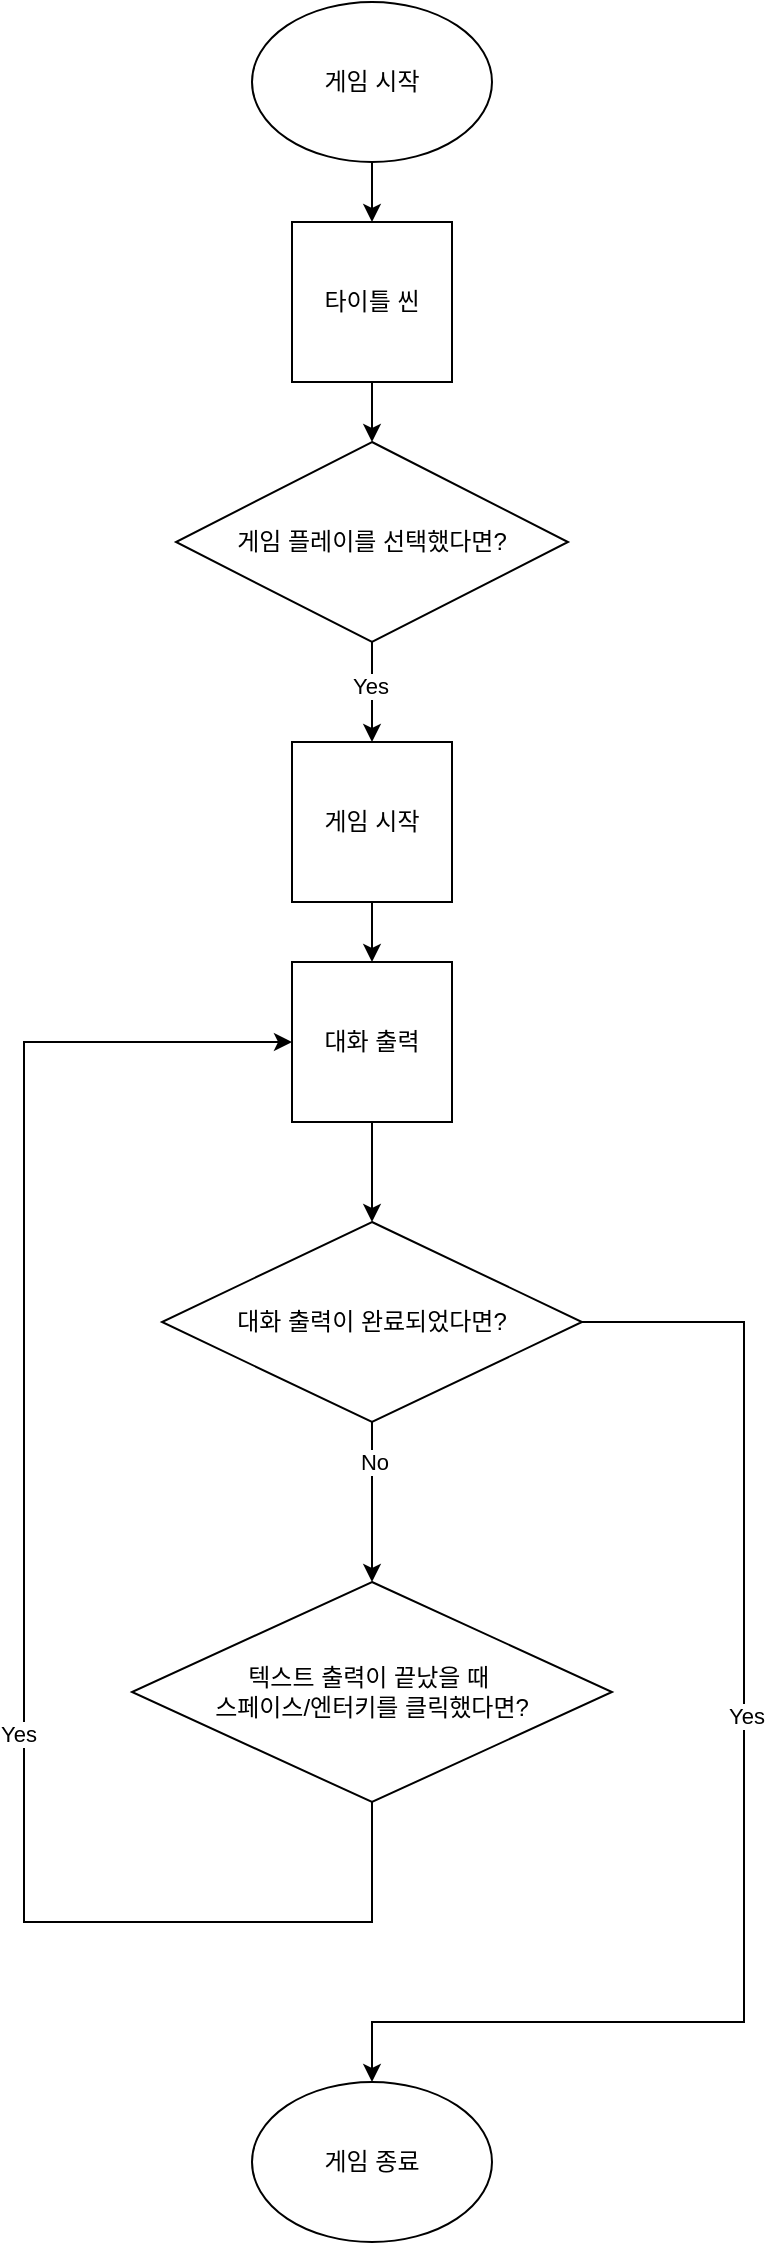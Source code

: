 <mxfile version="24.6.4" type="github">
  <diagram name="페이지-1" id="HVwgaBPTn1TONlx-7drl">
    <mxGraphModel dx="2607" dy="1342" grid="1" gridSize="10" guides="1" tooltips="1" connect="1" arrows="1" fold="1" page="1" pageScale="1" pageWidth="827" pageHeight="1169" math="0" shadow="0">
      <root>
        <mxCell id="0" />
        <mxCell id="1" parent="0" />
        <mxCell id="dlWETCVFvevYXkCvNZtn-6" style="edgeStyle=orthogonalEdgeStyle;rounded=0;orthogonalLoop=1;jettySize=auto;html=1;entryX=0.5;entryY=0;entryDx=0;entryDy=0;" edge="1" parent="1" source="dlWETCVFvevYXkCvNZtn-1" target="dlWETCVFvevYXkCvNZtn-3">
          <mxGeometry relative="1" as="geometry" />
        </mxCell>
        <mxCell id="dlWETCVFvevYXkCvNZtn-1" value="게임 시작" style="ellipse;whiteSpace=wrap;html=1;" vertex="1" parent="1">
          <mxGeometry x="354" y="10" width="120" height="80" as="geometry" />
        </mxCell>
        <mxCell id="dlWETCVFvevYXkCvNZtn-8" style="edgeStyle=orthogonalEdgeStyle;rounded=0;orthogonalLoop=1;jettySize=auto;html=1;exitX=0.5;exitY=1;exitDx=0;exitDy=0;entryX=0.5;entryY=0;entryDx=0;entryDy=0;" edge="1" parent="1" source="dlWETCVFvevYXkCvNZtn-3" target="dlWETCVFvevYXkCvNZtn-7">
          <mxGeometry relative="1" as="geometry">
            <mxPoint x="414" y="250" as="targetPoint" />
          </mxGeometry>
        </mxCell>
        <mxCell id="dlWETCVFvevYXkCvNZtn-3" value="타이틀 씬" style="whiteSpace=wrap;html=1;aspect=fixed;" vertex="1" parent="1">
          <mxGeometry x="374" y="120" width="80" height="80" as="geometry" />
        </mxCell>
        <mxCell id="dlWETCVFvevYXkCvNZtn-36" style="edgeStyle=orthogonalEdgeStyle;rounded=0;orthogonalLoop=1;jettySize=auto;html=1;entryX=0.5;entryY=0;entryDx=0;entryDy=0;" edge="1" parent="1" source="dlWETCVFvevYXkCvNZtn-7" target="dlWETCVFvevYXkCvNZtn-9">
          <mxGeometry relative="1" as="geometry" />
        </mxCell>
        <mxCell id="dlWETCVFvevYXkCvNZtn-37" value="Yes" style="edgeLabel;html=1;align=center;verticalAlign=middle;resizable=0;points=[];" vertex="1" connectable="0" parent="dlWETCVFvevYXkCvNZtn-36">
          <mxGeometry x="-0.14" y="-1" relative="1" as="geometry">
            <mxPoint as="offset" />
          </mxGeometry>
        </mxCell>
        <mxCell id="dlWETCVFvevYXkCvNZtn-7" value="게임 플레이를 선택했다면?" style="rhombus;whiteSpace=wrap;html=1;" vertex="1" parent="1">
          <mxGeometry x="316" y="230" width="196" height="100" as="geometry" />
        </mxCell>
        <mxCell id="dlWETCVFvevYXkCvNZtn-25" style="edgeStyle=orthogonalEdgeStyle;rounded=0;orthogonalLoop=1;jettySize=auto;html=1;exitX=0.5;exitY=1;exitDx=0;exitDy=0;entryX=0.5;entryY=0;entryDx=0;entryDy=0;" edge="1" parent="1" source="dlWETCVFvevYXkCvNZtn-9" target="dlWETCVFvevYXkCvNZtn-21">
          <mxGeometry relative="1" as="geometry" />
        </mxCell>
        <mxCell id="dlWETCVFvevYXkCvNZtn-9" value="게임 시작" style="whiteSpace=wrap;html=1;aspect=fixed;" vertex="1" parent="1">
          <mxGeometry x="374" y="380" width="80" height="80" as="geometry" />
        </mxCell>
        <mxCell id="dlWETCVFvevYXkCvNZtn-17" style="edgeStyle=orthogonalEdgeStyle;rounded=0;orthogonalLoop=1;jettySize=auto;html=1;exitX=0.5;exitY=1;exitDx=0;exitDy=0;entryX=0;entryY=0.5;entryDx=0;entryDy=0;" edge="1" parent="1" source="dlWETCVFvevYXkCvNZtn-12" target="dlWETCVFvevYXkCvNZtn-21">
          <mxGeometry relative="1" as="geometry">
            <mxPoint x="330" y="580" as="targetPoint" />
            <Array as="points">
              <mxPoint x="414" y="970" />
              <mxPoint x="240" y="970" />
              <mxPoint x="240" y="530" />
            </Array>
          </mxGeometry>
        </mxCell>
        <mxCell id="dlWETCVFvevYXkCvNZtn-18" value="Yes" style="edgeLabel;html=1;align=center;verticalAlign=middle;resizable=0;points=[];" vertex="1" connectable="0" parent="dlWETCVFvevYXkCvNZtn-17">
          <mxGeometry x="-0.188" y="3" relative="1" as="geometry">
            <mxPoint as="offset" />
          </mxGeometry>
        </mxCell>
        <mxCell id="dlWETCVFvevYXkCvNZtn-31" style="edgeStyle=orthogonalEdgeStyle;rounded=0;orthogonalLoop=1;jettySize=auto;html=1;exitX=0.5;exitY=1;exitDx=0;exitDy=0;entryX=0.5;entryY=0;entryDx=0;entryDy=0;" edge="1" parent="1" source="dlWETCVFvevYXkCvNZtn-21" target="dlWETCVFvevYXkCvNZtn-27">
          <mxGeometry relative="1" as="geometry" />
        </mxCell>
        <mxCell id="dlWETCVFvevYXkCvNZtn-21" value="대화 출력" style="whiteSpace=wrap;html=1;aspect=fixed;" vertex="1" parent="1">
          <mxGeometry x="374" y="490" width="80" height="80" as="geometry" />
        </mxCell>
        <mxCell id="dlWETCVFvevYXkCvNZtn-32" style="edgeStyle=orthogonalEdgeStyle;rounded=0;orthogonalLoop=1;jettySize=auto;html=1;exitX=0.5;exitY=1;exitDx=0;exitDy=0;entryX=0.5;entryY=0;entryDx=0;entryDy=0;" edge="1" parent="1" source="dlWETCVFvevYXkCvNZtn-27" target="dlWETCVFvevYXkCvNZtn-12">
          <mxGeometry relative="1" as="geometry" />
        </mxCell>
        <mxCell id="dlWETCVFvevYXkCvNZtn-33" value="No" style="edgeLabel;html=1;align=center;verticalAlign=middle;resizable=0;points=[];" vertex="1" connectable="0" parent="dlWETCVFvevYXkCvNZtn-32">
          <mxGeometry x="-0.506" y="1" relative="1" as="geometry">
            <mxPoint as="offset" />
          </mxGeometry>
        </mxCell>
        <mxCell id="dlWETCVFvevYXkCvNZtn-39" style="edgeStyle=orthogonalEdgeStyle;rounded=0;orthogonalLoop=1;jettySize=auto;html=1;entryX=0.5;entryY=0;entryDx=0;entryDy=0;" edge="1" parent="1" source="dlWETCVFvevYXkCvNZtn-27" target="dlWETCVFvevYXkCvNZtn-35">
          <mxGeometry relative="1" as="geometry">
            <Array as="points">
              <mxPoint x="600" y="670" />
              <mxPoint x="600" y="1020" />
              <mxPoint x="414" y="1020" />
            </Array>
          </mxGeometry>
        </mxCell>
        <mxCell id="dlWETCVFvevYXkCvNZtn-40" value="Yes" style="edgeLabel;html=1;align=center;verticalAlign=middle;resizable=0;points=[];" vertex="1" connectable="0" parent="dlWETCVFvevYXkCvNZtn-39">
          <mxGeometry x="-0.142" y="1" relative="1" as="geometry">
            <mxPoint as="offset" />
          </mxGeometry>
        </mxCell>
        <mxCell id="dlWETCVFvevYXkCvNZtn-27" value="대화 출력이 완료되었다면?" style="rhombus;whiteSpace=wrap;html=1;" vertex="1" parent="1">
          <mxGeometry x="309" y="620" width="210" height="100" as="geometry" />
        </mxCell>
        <mxCell id="dlWETCVFvevYXkCvNZtn-35" value="게임 종료" style="ellipse;whiteSpace=wrap;html=1;" vertex="1" parent="1">
          <mxGeometry x="354" y="1050" width="120" height="80" as="geometry" />
        </mxCell>
        <mxCell id="dlWETCVFvevYXkCvNZtn-12" value="텍스트 출력이 끝났을 때&amp;nbsp;&lt;div&gt;스페이스/엔터키를 클릭했다면?&lt;/div&gt;" style="rhombus;whiteSpace=wrap;html=1;" vertex="1" parent="1">
          <mxGeometry x="294" y="800" width="240" height="110" as="geometry" />
        </mxCell>
      </root>
    </mxGraphModel>
  </diagram>
</mxfile>
